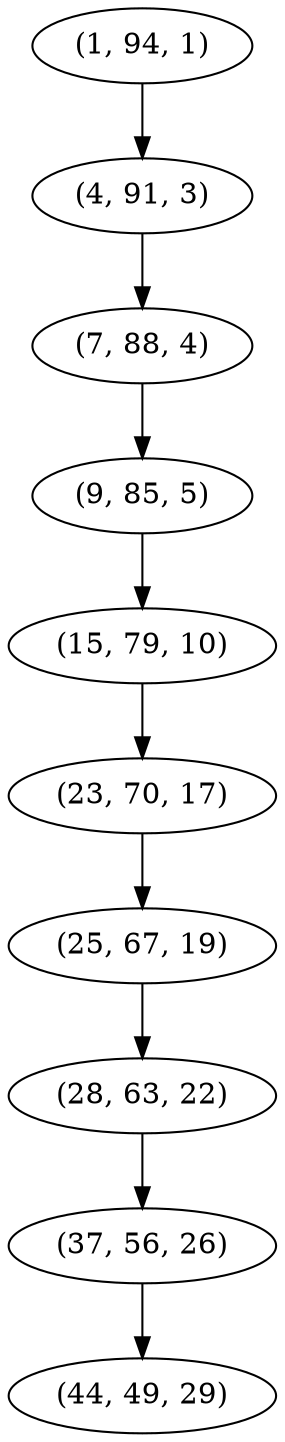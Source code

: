 digraph tree {
    "(1, 94, 1)";
    "(4, 91, 3)";
    "(7, 88, 4)";
    "(9, 85, 5)";
    "(15, 79, 10)";
    "(23, 70, 17)";
    "(25, 67, 19)";
    "(28, 63, 22)";
    "(37, 56, 26)";
    "(44, 49, 29)";
    "(1, 94, 1)" -> "(4, 91, 3)";
    "(4, 91, 3)" -> "(7, 88, 4)";
    "(7, 88, 4)" -> "(9, 85, 5)";
    "(9, 85, 5)" -> "(15, 79, 10)";
    "(15, 79, 10)" -> "(23, 70, 17)";
    "(23, 70, 17)" -> "(25, 67, 19)";
    "(25, 67, 19)" -> "(28, 63, 22)";
    "(28, 63, 22)" -> "(37, 56, 26)";
    "(37, 56, 26)" -> "(44, 49, 29)";
}
